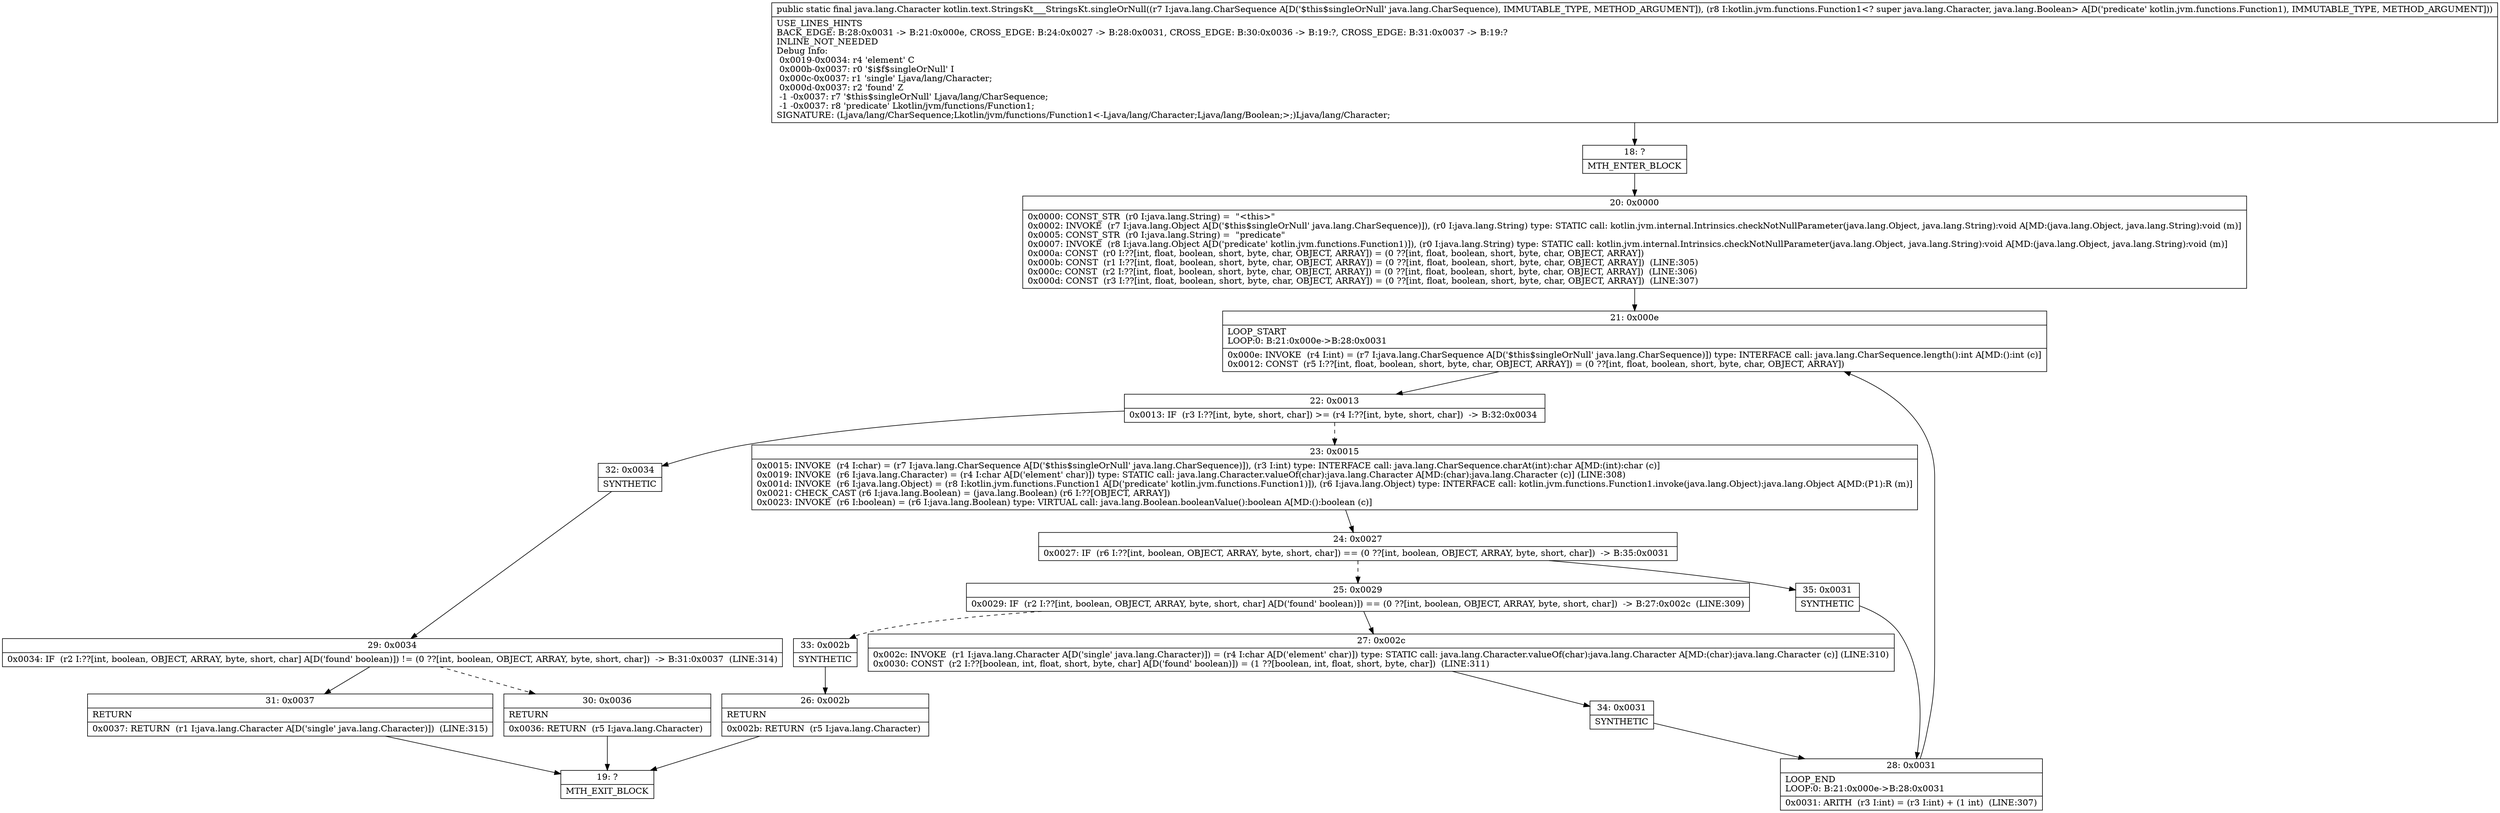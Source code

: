 digraph "CFG forkotlin.text.StringsKt___StringsKt.singleOrNull(Ljava\/lang\/CharSequence;Lkotlin\/jvm\/functions\/Function1;)Ljava\/lang\/Character;" {
Node_18 [shape=record,label="{18\:\ ?|MTH_ENTER_BLOCK\l}"];
Node_20 [shape=record,label="{20\:\ 0x0000|0x0000: CONST_STR  (r0 I:java.lang.String) =  \"\<this\>\" \l0x0002: INVOKE  (r7 I:java.lang.Object A[D('$this$singleOrNull' java.lang.CharSequence)]), (r0 I:java.lang.String) type: STATIC call: kotlin.jvm.internal.Intrinsics.checkNotNullParameter(java.lang.Object, java.lang.String):void A[MD:(java.lang.Object, java.lang.String):void (m)]\l0x0005: CONST_STR  (r0 I:java.lang.String) =  \"predicate\" \l0x0007: INVOKE  (r8 I:java.lang.Object A[D('predicate' kotlin.jvm.functions.Function1)]), (r0 I:java.lang.String) type: STATIC call: kotlin.jvm.internal.Intrinsics.checkNotNullParameter(java.lang.Object, java.lang.String):void A[MD:(java.lang.Object, java.lang.String):void (m)]\l0x000a: CONST  (r0 I:??[int, float, boolean, short, byte, char, OBJECT, ARRAY]) = (0 ??[int, float, boolean, short, byte, char, OBJECT, ARRAY]) \l0x000b: CONST  (r1 I:??[int, float, boolean, short, byte, char, OBJECT, ARRAY]) = (0 ??[int, float, boolean, short, byte, char, OBJECT, ARRAY])  (LINE:305)\l0x000c: CONST  (r2 I:??[int, float, boolean, short, byte, char, OBJECT, ARRAY]) = (0 ??[int, float, boolean, short, byte, char, OBJECT, ARRAY])  (LINE:306)\l0x000d: CONST  (r3 I:??[int, float, boolean, short, byte, char, OBJECT, ARRAY]) = (0 ??[int, float, boolean, short, byte, char, OBJECT, ARRAY])  (LINE:307)\l}"];
Node_21 [shape=record,label="{21\:\ 0x000e|LOOP_START\lLOOP:0: B:21:0x000e\-\>B:28:0x0031\l|0x000e: INVOKE  (r4 I:int) = (r7 I:java.lang.CharSequence A[D('$this$singleOrNull' java.lang.CharSequence)]) type: INTERFACE call: java.lang.CharSequence.length():int A[MD:():int (c)]\l0x0012: CONST  (r5 I:??[int, float, boolean, short, byte, char, OBJECT, ARRAY]) = (0 ??[int, float, boolean, short, byte, char, OBJECT, ARRAY]) \l}"];
Node_22 [shape=record,label="{22\:\ 0x0013|0x0013: IF  (r3 I:??[int, byte, short, char]) \>= (r4 I:??[int, byte, short, char])  \-\> B:32:0x0034 \l}"];
Node_23 [shape=record,label="{23\:\ 0x0015|0x0015: INVOKE  (r4 I:char) = (r7 I:java.lang.CharSequence A[D('$this$singleOrNull' java.lang.CharSequence)]), (r3 I:int) type: INTERFACE call: java.lang.CharSequence.charAt(int):char A[MD:(int):char (c)]\l0x0019: INVOKE  (r6 I:java.lang.Character) = (r4 I:char A[D('element' char)]) type: STATIC call: java.lang.Character.valueOf(char):java.lang.Character A[MD:(char):java.lang.Character (c)] (LINE:308)\l0x001d: INVOKE  (r6 I:java.lang.Object) = (r8 I:kotlin.jvm.functions.Function1 A[D('predicate' kotlin.jvm.functions.Function1)]), (r6 I:java.lang.Object) type: INTERFACE call: kotlin.jvm.functions.Function1.invoke(java.lang.Object):java.lang.Object A[MD:(P1):R (m)]\l0x0021: CHECK_CAST (r6 I:java.lang.Boolean) = (java.lang.Boolean) (r6 I:??[OBJECT, ARRAY]) \l0x0023: INVOKE  (r6 I:boolean) = (r6 I:java.lang.Boolean) type: VIRTUAL call: java.lang.Boolean.booleanValue():boolean A[MD:():boolean (c)]\l}"];
Node_24 [shape=record,label="{24\:\ 0x0027|0x0027: IF  (r6 I:??[int, boolean, OBJECT, ARRAY, byte, short, char]) == (0 ??[int, boolean, OBJECT, ARRAY, byte, short, char])  \-\> B:35:0x0031 \l}"];
Node_25 [shape=record,label="{25\:\ 0x0029|0x0029: IF  (r2 I:??[int, boolean, OBJECT, ARRAY, byte, short, char] A[D('found' boolean)]) == (0 ??[int, boolean, OBJECT, ARRAY, byte, short, char])  \-\> B:27:0x002c  (LINE:309)\l}"];
Node_27 [shape=record,label="{27\:\ 0x002c|0x002c: INVOKE  (r1 I:java.lang.Character A[D('single' java.lang.Character)]) = (r4 I:char A[D('element' char)]) type: STATIC call: java.lang.Character.valueOf(char):java.lang.Character A[MD:(char):java.lang.Character (c)] (LINE:310)\l0x0030: CONST  (r2 I:??[boolean, int, float, short, byte, char] A[D('found' boolean)]) = (1 ??[boolean, int, float, short, byte, char])  (LINE:311)\l}"];
Node_34 [shape=record,label="{34\:\ 0x0031|SYNTHETIC\l}"];
Node_28 [shape=record,label="{28\:\ 0x0031|LOOP_END\lLOOP:0: B:21:0x000e\-\>B:28:0x0031\l|0x0031: ARITH  (r3 I:int) = (r3 I:int) + (1 int)  (LINE:307)\l}"];
Node_33 [shape=record,label="{33\:\ 0x002b|SYNTHETIC\l}"];
Node_26 [shape=record,label="{26\:\ 0x002b|RETURN\l|0x002b: RETURN  (r5 I:java.lang.Character) \l}"];
Node_19 [shape=record,label="{19\:\ ?|MTH_EXIT_BLOCK\l}"];
Node_35 [shape=record,label="{35\:\ 0x0031|SYNTHETIC\l}"];
Node_32 [shape=record,label="{32\:\ 0x0034|SYNTHETIC\l}"];
Node_29 [shape=record,label="{29\:\ 0x0034|0x0034: IF  (r2 I:??[int, boolean, OBJECT, ARRAY, byte, short, char] A[D('found' boolean)]) != (0 ??[int, boolean, OBJECT, ARRAY, byte, short, char])  \-\> B:31:0x0037  (LINE:314)\l}"];
Node_30 [shape=record,label="{30\:\ 0x0036|RETURN\l|0x0036: RETURN  (r5 I:java.lang.Character) \l}"];
Node_31 [shape=record,label="{31\:\ 0x0037|RETURN\l|0x0037: RETURN  (r1 I:java.lang.Character A[D('single' java.lang.Character)])  (LINE:315)\l}"];
MethodNode[shape=record,label="{public static final java.lang.Character kotlin.text.StringsKt___StringsKt.singleOrNull((r7 I:java.lang.CharSequence A[D('$this$singleOrNull' java.lang.CharSequence), IMMUTABLE_TYPE, METHOD_ARGUMENT]), (r8 I:kotlin.jvm.functions.Function1\<? super java.lang.Character, java.lang.Boolean\> A[D('predicate' kotlin.jvm.functions.Function1), IMMUTABLE_TYPE, METHOD_ARGUMENT]))  | USE_LINES_HINTS\lBACK_EDGE: B:28:0x0031 \-\> B:21:0x000e, CROSS_EDGE: B:24:0x0027 \-\> B:28:0x0031, CROSS_EDGE: B:30:0x0036 \-\> B:19:?, CROSS_EDGE: B:31:0x0037 \-\> B:19:?\lINLINE_NOT_NEEDED\lDebug Info:\l  0x0019\-0x0034: r4 'element' C\l  0x000b\-0x0037: r0 '$i$f$singleOrNull' I\l  0x000c\-0x0037: r1 'single' Ljava\/lang\/Character;\l  0x000d\-0x0037: r2 'found' Z\l  \-1 \-0x0037: r7 '$this$singleOrNull' Ljava\/lang\/CharSequence;\l  \-1 \-0x0037: r8 'predicate' Lkotlin\/jvm\/functions\/Function1;\lSIGNATURE: (Ljava\/lang\/CharSequence;Lkotlin\/jvm\/functions\/Function1\<\-Ljava\/lang\/Character;Ljava\/lang\/Boolean;\>;)Ljava\/lang\/Character;\l}"];
MethodNode -> Node_18;Node_18 -> Node_20;
Node_20 -> Node_21;
Node_21 -> Node_22;
Node_22 -> Node_23[style=dashed];
Node_22 -> Node_32;
Node_23 -> Node_24;
Node_24 -> Node_25[style=dashed];
Node_24 -> Node_35;
Node_25 -> Node_27;
Node_25 -> Node_33[style=dashed];
Node_27 -> Node_34;
Node_34 -> Node_28;
Node_28 -> Node_21;
Node_33 -> Node_26;
Node_26 -> Node_19;
Node_35 -> Node_28;
Node_32 -> Node_29;
Node_29 -> Node_30[style=dashed];
Node_29 -> Node_31;
Node_30 -> Node_19;
Node_31 -> Node_19;
}

